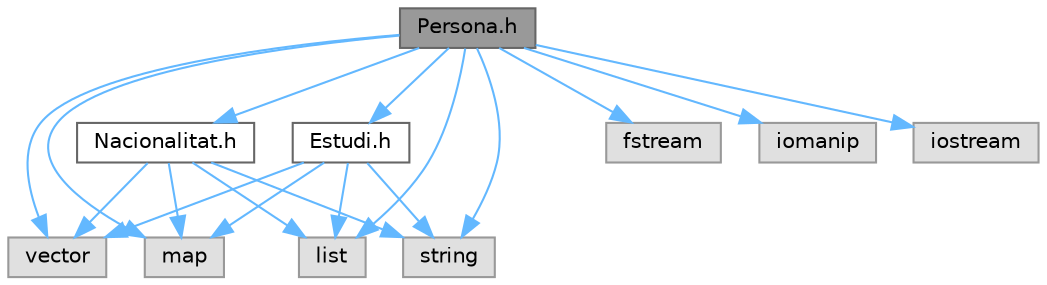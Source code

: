 digraph "Persona.h"
{
 // LATEX_PDF_SIZE
  bgcolor="transparent";
  edge [fontname=Helvetica,fontsize=10,labelfontname=Helvetica,labelfontsize=10];
  node [fontname=Helvetica,fontsize=10,shape=box,height=0.2,width=0.4];
  Node1 [id="Node000001",label="Persona.h",height=0.2,width=0.4,color="gray40", fillcolor="grey60", style="filled", fontcolor="black",tooltip="Define la clase Persona para gestionar información individual sobre habitantes."];
  Node1 -> Node2 [id="edge18_Node000001_Node000002",color="steelblue1",style="solid",tooltip=" "];
  Node2 [id="Node000002",label="vector",height=0.2,width=0.4,color="grey60", fillcolor="#E0E0E0", style="filled",tooltip=" "];
  Node1 -> Node3 [id="edge19_Node000001_Node000003",color="steelblue1",style="solid",tooltip=" "];
  Node3 [id="Node000003",label="map",height=0.2,width=0.4,color="grey60", fillcolor="#E0E0E0", style="filled",tooltip=" "];
  Node1 -> Node4 [id="edge20_Node000001_Node000004",color="steelblue1",style="solid",tooltip=" "];
  Node4 [id="Node000004",label="list",height=0.2,width=0.4,color="grey60", fillcolor="#E0E0E0", style="filled",tooltip=" "];
  Node1 -> Node5 [id="edge21_Node000001_Node000005",color="steelblue1",style="solid",tooltip=" "];
  Node5 [id="Node000005",label="string",height=0.2,width=0.4,color="grey60", fillcolor="#E0E0E0", style="filled",tooltip=" "];
  Node1 -> Node6 [id="edge22_Node000001_Node000006",color="steelblue1",style="solid",tooltip=" "];
  Node6 [id="Node000006",label="fstream",height=0.2,width=0.4,color="grey60", fillcolor="#E0E0E0", style="filled",tooltip=" "];
  Node1 -> Node7 [id="edge23_Node000001_Node000007",color="steelblue1",style="solid",tooltip=" "];
  Node7 [id="Node000007",label="iomanip",height=0.2,width=0.4,color="grey60", fillcolor="#E0E0E0", style="filled",tooltip=" "];
  Node1 -> Node8 [id="edge24_Node000001_Node000008",color="steelblue1",style="solid",tooltip=" "];
  Node8 [id="Node000008",label="iostream",height=0.2,width=0.4,color="grey60", fillcolor="#E0E0E0", style="filled",tooltip=" "];
  Node1 -> Node9 [id="edge25_Node000001_Node000009",color="steelblue1",style="solid",tooltip=" "];
  Node9 [id="Node000009",label="Estudi.h",height=0.2,width=0.4,color="grey40", fillcolor="white", style="filled",URL="$_estudi_8h.html",tooltip="Define la clase Estudi para gestionar información sobre los niveles de estudios."];
  Node9 -> Node2 [id="edge26_Node000009_Node000002",color="steelblue1",style="solid",tooltip=" "];
  Node9 -> Node3 [id="edge27_Node000009_Node000003",color="steelblue1",style="solid",tooltip=" "];
  Node9 -> Node4 [id="edge28_Node000009_Node000004",color="steelblue1",style="solid",tooltip=" "];
  Node9 -> Node5 [id="edge29_Node000009_Node000005",color="steelblue1",style="solid",tooltip=" "];
  Node1 -> Node10 [id="edge30_Node000001_Node000010",color="steelblue1",style="solid",tooltip=" "];
  Node10 [id="Node000010",label="Nacionalitat.h",height=0.2,width=0.4,color="grey40", fillcolor="white", style="filled",URL="$_nacionalitat_8h.html",tooltip="Define la clase Nacionalitat para gestionar la información sobre nacionalidades."];
  Node10 -> Node2 [id="edge31_Node000010_Node000002",color="steelblue1",style="solid",tooltip=" "];
  Node10 -> Node3 [id="edge32_Node000010_Node000003",color="steelblue1",style="solid",tooltip=" "];
  Node10 -> Node4 [id="edge33_Node000010_Node000004",color="steelblue1",style="solid",tooltip=" "];
  Node10 -> Node5 [id="edge34_Node000010_Node000005",color="steelblue1",style="solid",tooltip=" "];
}

